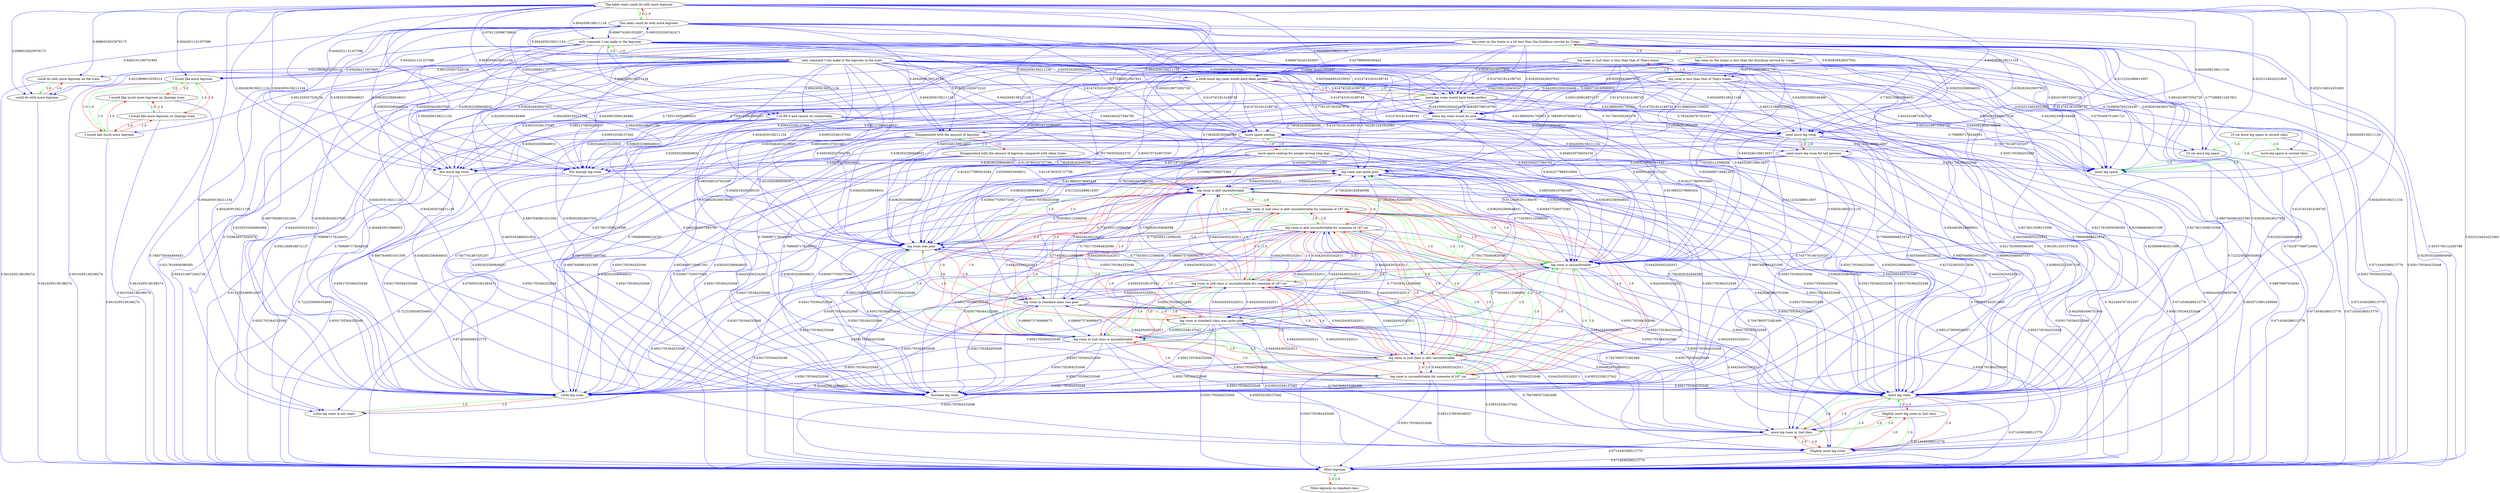 digraph rawGraph {
"10 cm more leg space in second class";"more leg space in second class";"more leg space";"10 cm more leg space";"Disappointed with the amount of legroom compared with other trains";"Disappointed with the amount of legroom";"I 'm 6ft 5 and cannot sit comfortably";"I would like much more legroom on Quasigo train";"I would like more legroom on Quasigo train";"I would like more legroom";"I would like much more legroom";"Increase leg room";"Little leg room in our seats";"Little leg room";"More legroom";"More legroom in standard class";"Not enough leg room";"Not much leg room";"Slightly more leg room in 2nd class";"more leg room in 2nd class";"more leg room";"Slightly more leg room";"The table seats could do with more legroom";"The seats could do with more legroom";"a little more leg room would have been perfect";"more leg room would have been perfect";"could do with more legroom on the train";"could do with more legroom";"leg room in 2nd class is abit uncomfortable for someone of 187 cm";"leg room is abit uncomfortable for someone of 187 cm";"leg room is abit uncomfortable";"leg room is uncomfortable";"leg room is uncomfortable for someone of 187 cm";"leg room in 2nd class is abit uncomfortable";"leg room in 2nd class is uncomfortable";"leg room in 2nd class is uncomfortable for someone of 187 cm";"leg room in 2nd class is less than that of Thays trains";"leg room is less than that of Thays trains";"leg room in standard class was quite poor";"leg room in standard class was poor";"leg room was poor";"leg room was quite poor";"leg room on the trains is a lot less than the Quicksun service by Unigo";"leg room on the trains is less than the Quicksun service by Unigo";"more leg room would be nice";"more space seating for people having long legs";"more space seating";"need more leg room for tall persons";"need more leg room";"only comment I can make is the legroom in the train";"only comment I can make is the legroom";"10 cm more leg space in second class" -> "more leg space in second class" [label=1.0] [color=green]
"more leg space in second class" -> "more leg space" [label=1.0] [color=green]
"10 cm more leg space in second class" -> "10 cm more leg space" [label=1.0] [color=green]
"10 cm more leg space" -> "more leg space" [label=1.0] [color=green]
"10 cm more leg space in second class" -> "more leg space" [label=1.0] [color=green]
"Disappointed with the amount of legroom compared with other trains" -> "Disappointed with the amount of legroom" [label=1.0] [color=green]
"Disappointed with the amount of legroom" -> "Disappointed with the amount of legroom compared with other trains" [label=1.0] [color=red]
"I would like much more legroom on Quasigo train" -> "I would like more legroom on Quasigo train" [label=1.0] [color=green]
"I would like more legroom on Quasigo train" -> "I would like more legroom" [label=1.0] [color=green]
"I would like much more legroom on Quasigo train" -> "I would like much more legroom" [label=1.0] [color=green]
"I would like much more legroom" -> "I would like more legroom" [label=1.0] [color=green]
"I would like much more legroom on Quasigo train" -> "I would like more legroom" [label=1.0] [color=green]
"I would like more legroom on Quasigo train" -> "I would like much more legroom on Quasigo train" [label=1.0] [color=red]
"I would like more legroom on Quasigo train" -> "I would like much more legroom" [label=1.0] [color=red]
"I would like more legroom" -> "I would like much more legroom on Quasigo train" [label=1.0] [color=red]
"I would like more legroom" -> "I would like more legroom on Quasigo train" [label=1.0] [color=red]
"I would like more legroom" -> "I would like much more legroom" [label=1.0] [color=red]
"I would like much more legroom" -> "I would like much more legroom on Quasigo train" [label=1.0] [color=red]
"I would like much more legroom" -> "I would like more legroom on Quasigo train" [label=1.0] [color=red]
"I 'm 6ft 5 and cannot sit comfortably" -> "Increase leg room" [label=0.6807640801631595] [color=blue]
"Little leg room in our seats" -> "Little leg room" [label=1.0] [color=green]
"Little leg room" -> "Little leg room in our seats" [label=1.0] [color=red]
"I 'm 6ft 5 and cannot sit comfortably" -> "Little leg room" [label=0.6807640801631595] [color=blue]
"Disappointed with the amount of legroom" -> "More legroom" [label=0.7223256500354845] [color=blue]
"more leg space" -> "More legroom" [label=0.6714540286513779] [color=blue]
"I would like more legroom" -> "More legroom" [label=0.9410295138198274] [color=blue]
"10 cm more leg space in second class" -> "More legroom" [label=0.6714540286513779] [color=blue]
"more leg space in second class" -> "More legroom" [label=0.6714540286513779] [color=blue]
"10 cm more leg space" -> "More legroom" [label=0.6714540286513779] [color=blue]
"Disappointed with the amount of legroom compared with other trains" -> "More legroom" [label=0.7223256500354845] [color=blue]
"More legroom in standard class" -> "More legroom" [label=1.0] [color=green]
"More legroom" -> "More legroom in standard class" [label=1.0] [color=red]
"Not enough leg room" -> "Increase leg room" [label=0.6501705364252048] [color=blue]
"I 'm 6ft 5 and cannot sit comfortably" -> "Not enough leg room" [label=0.6382932580648031] [color=blue]
"Not enough leg room" -> "Little leg room" [label=0.6501705364252048] [color=blue]
"Not much leg room" -> "Increase leg room" [label=0.6501705364252048] [color=blue]
"I 'm 6ft 5 and cannot sit comfortably" -> "Not much leg room" [label=0.6382932580648031] [color=blue]
"Not much leg room" -> "Little leg room" [label=0.6501705364252048] [color=blue]
"Slightly more leg room in 2nd class" -> "more leg room in 2nd class" [label=1.0] [color=green]
"more leg room in 2nd class" -> "more leg room" [label=1.0] [color=green]
"Slightly more leg room in 2nd class" -> "Slightly more leg room" [label=1.0] [color=green]
"Slightly more leg room" -> "more leg room" [label=1.0] [color=green]
"Slightly more leg room in 2nd class" -> "more leg room" [label=1.0] [color=green]
"more leg room in 2nd class" -> "Slightly more leg room in 2nd class" [label=1.0] [color=red]
"more leg room in 2nd class" -> "Slightly more leg room" [label=1.0] [color=red]
"more leg room" -> "Slightly more leg room in 2nd class" [label=1.0] [color=red]
"more leg room" -> "more leg room in 2nd class" [label=1.0] [color=red]
"more leg room" -> "Slightly more leg room" [label=1.0] [color=red]
"Slightly more leg room" -> "Slightly more leg room in 2nd class" [label=1.0] [color=red]
"Slightly more leg room" -> "more leg room in 2nd class" [label=1.0] [color=red]
"more leg room" -> "More legroom" [label=0.6714540286513779] [color=blue]
"I 'm 6ft 5 and cannot sit comfortably" -> "more leg room" [label=0.6807640801631595] [color=blue]
"Not much leg room" -> "more leg room" [label=0.6501705364252048] [color=blue]
"Not enough leg room" -> "more leg room" [label=0.6501705364252048] [color=blue]
"Slightly more leg room in 2nd class" -> "More legroom" [label=0.6714540286513779] [color=blue]
"more leg room in 2nd class" -> "More legroom" [label=0.6714540286513779] [color=blue]
"Slightly more leg room" -> "More legroom" [label=0.6714540286513779] [color=blue]
"The table seats could do with more legroom" -> "The seats could do with more legroom" [label=1.0] [color=green]
"The seats could do with more legroom" -> "The table seats could do with more legroom" [label=1.0] [color=red]
"The seats could do with more legroom" -> "Disappointed with the amount of legroom" [label=0.6042659158211134] [color=blue]
"The seats could do with more legroom" -> "More legroom" [label=0.9353759132295788] [color=blue]
"The seats could do with more legroom" -> "more leg space" [label=0.772868511947821] [color=blue]
"The table seats could do with more legroom" -> "10 cm more leg space" [label=0.6323134024251803] [color=blue]
"The seats could do with more legroom" -> "I 'm 6ft 5 and cannot sit comfortably" [label=0.6532496821737721] [color=blue]
"The seats could do with more legroom" -> "more leg room" [label=0.6147431814189745] [color=blue]
"The table seats could do with more legroom" -> "Disappointed with the amount of legroom" [label=0.6042659158211134] [color=blue]
"The table seats could do with more legroom" -> "More legroom" [label=0.6323134024251803] [color=blue]
"The table seats could do with more legroom" -> "more leg space" [label=0.6323134024251803] [color=blue]
"The table seats could do with more legroom" -> "I 'm 6ft 5 and cannot sit comfortably" [label=0.6042659158211134] [color=blue]
"The table seats could do with more legroom" -> "more leg room" [label=0.6042659158211134] [color=blue]
"a little more leg room would have been perfect" -> "more leg room would have been perfect" [label=1.0] [color=green]
"more leg room would have been perfect" -> "a little more leg room would have been perfect" [label=1.0] [color=red]
"more leg room would have been perfect" -> "More legroom" [label=0.69879097632941] [color=blue]
"more leg room would have been perfect" -> "more leg space" [label=0.7696997178244053] [color=blue]
"a little more leg room would have been perfect" -> "10 cm more leg space" [label=0.6024318973302726] [color=blue]
"more leg room would have been perfect" -> "Increase leg room" [label=0.7696997178244053] [color=blue]
"more leg room would have been perfect" -> "Not much leg room" [label=0.639533338137042] [color=blue]
"more leg room would have been perfect" -> "Not enough leg room" [label=0.639533338137042] [color=blue]
"more leg room would have been perfect" -> "Little leg room" [label=0.7696997178244053] [color=blue]
"a little more leg room would have been perfect" -> "Little leg room in our seats" [label=0.6501269918872137] [color=blue]
"more leg room would have been perfect" -> "more leg room" [label=0.9018513031375418] [color=blue]
"a little more leg room would have been perfect" -> "more leg room in 2nd class" [label=0.6035464653225933] [color=blue]
"a little more leg room would have been perfect" -> "Slightly more leg room" [label=0.8028468718481345] [color=blue]
"a little more leg room would have been perfect" -> "More legroom" [label=0.6024318973302726] [color=blue]
"a little more leg room would have been perfect" -> "more leg space" [label=0.6024318973302726] [color=blue]
"a little more leg room would have been perfect" -> "Increase leg room" [label=0.7696997178244053] [color=blue]
"a little more leg room would have been perfect" -> "Not much leg room" [label=0.639533338137042] [color=blue]
"a little more leg room would have been perfect" -> "Not enough leg room" [label=0.639533338137042] [color=blue]
"a little more leg room would have been perfect" -> "Little leg room" [label=0.7696997178244053] [color=blue]
"a little more leg room would have been perfect" -> "more leg room" [label=0.6035464653225933] [color=blue]
"could do with more legroom on the train" -> "could do with more legroom" [label=1.0] [color=green]
"could do with more legroom" -> "could do with more legroom on the train" [label=1.0] [color=red]
"could do with more legroom" -> "More legroom" [label=0.9410295138198274] [color=blue]
"The seats could do with more legroom" -> "could do with more legroom" [label=0.8465191180701865] [color=blue]
"The table seats could do with more legroom" -> "could do with more legroom on the train" [label=0.6986533625878173] [color=blue]
"could do with more legroom on the train" -> "More legroom" [label=0.9410295138198274] [color=blue]
"leg room in 2nd class is abit uncomfortable for someone of 187 cm" -> "leg room is abit uncomfortable for someone of 187 cm" [label=1.0] [color=green]
"leg room is abit uncomfortable for someone of 187 cm" -> "leg room is abit uncomfortable" [label=1.0] [color=green]
"leg room is abit uncomfortable" -> "leg room is uncomfortable" [label=1.0] [color=green]
"leg room is abit uncomfortable for someone of 187 cm" -> "leg room is uncomfortable for someone of 187 cm" [label=1.0] [color=green]
"leg room is uncomfortable for someone of 187 cm" -> "leg room is uncomfortable" [label=1.0] [color=green]
"leg room in 2nd class is abit uncomfortable for someone of 187 cm" -> "leg room in 2nd class is abit uncomfortable" [label=1.0] [color=green]
"leg room in 2nd class is abit uncomfortable" -> "leg room is abit uncomfortable" [label=1.0] [color=green]
"leg room in 2nd class is abit uncomfortable" -> "leg room in 2nd class is uncomfortable" [label=1.0] [color=green]
"leg room in 2nd class is uncomfortable" -> "leg room is uncomfortable" [label=1.0] [color=green]
"leg room in 2nd class is abit uncomfortable for someone of 187 cm" -> "leg room in 2nd class is uncomfortable for someone of 187 cm" [label=1.0] [color=green]
"leg room in 2nd class is uncomfortable for someone of 187 cm" -> "leg room is uncomfortable for someone of 187 cm" [label=1.0] [color=green]
"leg room in 2nd class is uncomfortable for someone of 187 cm" -> "leg room in 2nd class is uncomfortable" [label=1.0] [color=green]
"leg room in 2nd class is abit uncomfortable for someone of 187 cm" -> "leg room is abit uncomfortable" [label=1.0] [color=green]
"leg room in 2nd class is abit uncomfortable for someone of 187 cm" -> "leg room is uncomfortable for someone of 187 cm" [label=1.0] [color=green]
"leg room in 2nd class is abit uncomfortable for someone of 187 cm" -> "leg room in 2nd class is uncomfortable" [label=1.0] [color=green]
"leg room is abit uncomfortable for someone of 187 cm" -> "leg room is uncomfortable" [label=1.0] [color=green]
"leg room in 2nd class is abit uncomfortable" -> "leg room is uncomfortable" [label=1.0] [color=green]
"leg room in 2nd class is uncomfortable for someone of 187 cm" -> "leg room is uncomfortable" [label=1.0] [color=green]
"leg room in 2nd class is abit uncomfortable for someone of 187 cm" -> "leg room is uncomfortable" [label=1.0] [color=green]
"leg room is abit uncomfortable for someone of 187 cm" -> "leg room in 2nd class is abit uncomfortable for someone of 187 cm" [label=1.0] [color=red]
"leg room is abit uncomfortable for someone of 187 cm" -> "leg room in 2nd class is abit uncomfortable" [label=1.0] [color=red]
"leg room is abit uncomfortable for someone of 187 cm" -> "leg room in 2nd class is uncomfortable" [label=1.0] [color=red]
"leg room is abit uncomfortable for someone of 187 cm" -> "leg room in 2nd class is uncomfortable for someone of 187 cm" [label=1.0] [color=red]
"leg room is abit uncomfortable" -> "leg room in 2nd class is abit uncomfortable for someone of 187 cm" [label=1.0] [color=red]
"leg room is abit uncomfortable" -> "leg room is abit uncomfortable for someone of 187 cm" [label=1.0] [color=red]
"leg room is abit uncomfortable" -> "leg room is uncomfortable for someone of 187 cm" [label=1.0] [color=red]
"leg room is abit uncomfortable" -> "leg room in 2nd class is abit uncomfortable" [label=1.0] [color=red]
"leg room is abit uncomfortable" -> "leg room in 2nd class is uncomfortable" [label=1.0] [color=red]
"leg room is abit uncomfortable" -> "leg room in 2nd class is uncomfortable for someone of 187 cm" [label=1.0] [color=red]
"leg room is uncomfortable" -> "leg room in 2nd class is abit uncomfortable for someone of 187 cm" [label=1.0] [color=red]
"leg room is uncomfortable" -> "leg room is abit uncomfortable for someone of 187 cm" [label=1.0] [color=red]
"leg room is uncomfortable" -> "leg room is abit uncomfortable" [label=1.0] [color=red]
"leg room is uncomfortable" -> "leg room is uncomfortable for someone of 187 cm" [label=1.0] [color=red]
"leg room is uncomfortable" -> "leg room in 2nd class is abit uncomfortable" [label=1.0] [color=red]
"leg room is uncomfortable" -> "leg room in 2nd class is uncomfortable" [label=1.0] [color=red]
"leg room is uncomfortable" -> "leg room in 2nd class is uncomfortable for someone of 187 cm" [label=1.0] [color=red]
"leg room is uncomfortable for someone of 187 cm" -> "leg room in 2nd class is abit uncomfortable for someone of 187 cm" [label=1.0] [color=red]
"leg room is uncomfortable for someone of 187 cm" -> "leg room is abit uncomfortable for someone of 187 cm" [label=1.0] [color=red]
"leg room is uncomfortable for someone of 187 cm" -> "leg room is abit uncomfortable" [label=1.0] [color=red]
"leg room is uncomfortable for someone of 187 cm" -> "leg room in 2nd class is abit uncomfortable" [label=1.0] [color=red]
"leg room is uncomfortable for someone of 187 cm" -> "leg room in 2nd class is uncomfortable" [label=1.0] [color=red]
"leg room is uncomfortable for someone of 187 cm" -> "leg room in 2nd class is uncomfortable for someone of 187 cm" [label=1.0] [color=red]
"leg room in 2nd class is abit uncomfortable" -> "leg room in 2nd class is abit uncomfortable for someone of 187 cm" [label=1.0] [color=red]
"leg room in 2nd class is abit uncomfortable" -> "leg room is abit uncomfortable for someone of 187 cm" [label=1.0] [color=red]
"leg room in 2nd class is abit uncomfortable" -> "leg room is uncomfortable for someone of 187 cm" [label=1.0] [color=red]
"leg room in 2nd class is abit uncomfortable" -> "leg room in 2nd class is uncomfortable for someone of 187 cm" [label=1.0] [color=red]
"leg room in 2nd class is uncomfortable" -> "leg room in 2nd class is abit uncomfortable for someone of 187 cm" [label=1.0] [color=red]
"leg room in 2nd class is uncomfortable" -> "leg room is abit uncomfortable for someone of 187 cm" [label=1.0] [color=red]
"leg room in 2nd class is uncomfortable" -> "leg room is abit uncomfortable" [label=1.0] [color=red]
"leg room in 2nd class is uncomfortable" -> "leg room is uncomfortable for someone of 187 cm" [label=1.0] [color=red]
"leg room in 2nd class is uncomfortable" -> "leg room in 2nd class is abit uncomfortable" [label=1.0] [color=red]
"leg room in 2nd class is uncomfortable" -> "leg room in 2nd class is uncomfortable for someone of 187 cm" [label=1.0] [color=red]
"leg room in 2nd class is uncomfortable for someone of 187 cm" -> "leg room in 2nd class is abit uncomfortable for someone of 187 cm" [label=1.0] [color=red]
"leg room in 2nd class is uncomfortable for someone of 187 cm" -> "leg room is abit uncomfortable for someone of 187 cm" [label=1.0] [color=red]
"leg room in 2nd class is uncomfortable for someone of 187 cm" -> "leg room is abit uncomfortable" [label=1.0] [color=red]
"leg room in 2nd class is uncomfortable for someone of 187 cm" -> "leg room in 2nd class is abit uncomfortable" [label=1.0] [color=red]
"Disappointed with the amount of legroom" -> "leg room is uncomfortable" [label=0.6382932580648031] [color=blue]
"Disappointed with the amount of legroom compared with other trains" -> "leg room is abit uncomfortable" [label=0.6116780332727796] [color=blue]
"leg room is uncomfortable" -> "more leg room" [label=0.6501705364252048] [color=blue]
"leg room is uncomfortable for someone of 187 cm" -> "Slightly more leg room" [label=0.6851279936549557] [color=blue]
"leg room in 2nd class is uncomfortable" -> "more leg room in 2nd class" [label=0.7047995572382469] [color=blue]
"leg room in 2nd class is uncomfortable" -> "Slightly more leg room" [label=0.639533338137042] [color=blue]
"more leg room would have been perfect" -> "leg room is uncomfortable" [label=0.8242277885910584] [color=blue]
"a little more leg room would have been perfect" -> "leg room is abit uncomfortable" [label=0.7362828182646598] [color=blue]
"leg room is uncomfortable" -> "Increase leg room" [label=0.6501705364252048] [color=blue]
"I 'm 6ft 5 and cannot sit comfortably" -> "leg room is uncomfortable" [label=0.6853490107601687] [color=blue]
"leg room is uncomfortable" -> "Little leg room" [label=0.6501705364252048] [color=blue]
"Disappointed with the amount of legroom compared with other trains" -> "leg room is uncomfortable" [label=0.6382932580648031] [color=blue]
"The table seats could do with more legroom" -> "leg room is uncomfortable" [label=0.6042659158211134] [color=blue]
"The seats could do with more legroom" -> "leg room is uncomfortable" [label=0.6042659158211134] [color=blue]
"leg room in 2nd class is abit uncomfortable for someone of 187 cm" -> "more leg room in 2nd class" [label=0.7047995572382469] [color=blue]
"leg room in 2nd class is abit uncomfortable for someone of 187 cm" -> "Increase leg room" [label=0.6501705364252048] [color=blue]
"leg room in 2nd class is abit uncomfortable for someone of 187 cm" -> "Slightly more leg room" [label=0.6851279936549557] [color=blue]
"leg room in 2nd class is abit uncomfortable for someone of 187 cm" -> "Little leg room" [label=0.6501705364252048] [color=blue]
"leg room in 2nd class is abit uncomfortable for someone of 187 cm" -> "more leg room" [label=0.6501705364252048] [color=blue]
"leg room is abit uncomfortable for someone of 187 cm" -> "Increase leg room" [label=0.6501705364252048] [color=blue]
"leg room is abit uncomfortable for someone of 187 cm" -> "Little leg room" [label=0.6501705364252048] [color=blue]
"leg room is abit uncomfortable" -> "Increase leg room" [label=0.6501705364252048] [color=blue]
"leg room is abit uncomfortable" -> "Little leg room" [label=0.6501705364252048] [color=blue]
"leg room is abit uncomfortable" -> "more leg room" [label=0.6501705364252048] [color=blue]
"leg room in 2nd class is less than that of Thays trains" -> "leg room is less than that of Thays trains" [label=1.0] [color=green]
"leg room is less than that of Thays trains" -> "leg room in 2nd class is less than that of Thays trains" [label=1.0] [color=red]
"leg room is less than that of Thays trains" -> "Not enough leg room" [label=0.6851279936549557] [color=blue]
"leg room is less than that of Thays trains" -> "more leg room" [label=0.7990698968216747] [color=blue]
"leg room in 2nd class is less than that of Thays trains" -> "more leg room in 2nd class" [label=0.8239898080251596] [color=blue]
"leg room in 2nd class is less than that of Thays trains" -> "Slightly more leg room" [label=0.7223256500354845] [color=blue]
"leg room is less than that of Thays trains" -> "leg room is uncomfortable" [label=0.8028468718481345] [color=blue]
"leg room in 2nd class is less than that of Thays trains" -> "leg room is abit uncomfortable" [label=0.7422911241922985] [color=blue]
"leg room in 2nd class is less than that of Thays trains" -> "leg room in 2nd class is uncomfortable" [label=0.8115506251138476] [color=blue]
"leg room is less than that of Thays trains" -> "more leg space" [label=0.6420923506184466] [color=blue]
"leg room in 2nd class is less than that of Thays trains" -> "more leg space in second class" [label=0.7439856765224436] [color=blue]
"leg room is less than that of Thays trains" -> "Increase leg room" [label=0.7990698968216747] [color=blue]
"leg room is less than that of Thays trains" -> "Little leg room" [label=0.7990698968216747] [color=blue]
"leg room in 2nd class is less than that of Thays trains" -> "Little leg room in our seats" [label=0.6655542888201834] [color=blue]
"leg room is less than that of Thays trains" -> "Not much leg room" [label=0.6851279936549557] [color=blue]
"leg room in 2nd class is less than that of Thays trains" -> "more leg room" [label=0.8239898080251596] [color=blue]
"leg room in standard class was quite poor" -> "leg room in standard class was poor" [label=1.0] [color=green]
"leg room in standard class was poor" -> "leg room was poor" [label=1.0] [color=green]
"leg room in standard class was quite poor" -> "leg room was quite poor" [label=1.0] [color=green]
"leg room was quite poor" -> "leg room was poor" [label=1.0] [color=green]
"leg room in standard class was quite poor" -> "leg room was poor" [label=1.0] [color=green]
"leg room in standard class was poor" -> "leg room in standard class was quite poor" [label=1.0] [color=red]
"leg room in standard class was poor" -> "leg room was quite poor" [label=1.0] [color=red]
"leg room was poor" -> "leg room in standard class was quite poor" [label=1.0] [color=red]
"leg room was poor" -> "leg room in standard class was poor" [label=1.0] [color=red]
"leg room was poor" -> "leg room was quite poor" [label=1.0] [color=red]
"leg room was quite poor" -> "leg room in standard class was quite poor" [label=1.0] [color=red]
"leg room was quite poor" -> "leg room in standard class was poor" [label=1.0] [color=red]
"Disappointed with the amount of legroom" -> "leg room was poor" [label=0.6382932580648031] [color=blue]
"Disappointed with the amount of legroom compared with other trains" -> "leg room was quite poor" [label=0.6116780332727796] [color=blue]
"leg room was poor" -> "more leg room" [label=0.6501705364252048] [color=blue]
"leg room in standard class was poor" -> "more leg room in 2nd class" [label=0.6044829516969922] [color=blue]
"leg room in standard class was poor" -> "Slightly more leg room" [label=0.639533338137042] [color=blue]
"leg room was poor" -> "leg room is uncomfortable" [label=0.7745393112586056] [color=blue]
"leg room is uncomfortable" -> "leg room was poor" [label=0.7745393112586056] [color=blue]
"leg room is uncomfortable for someone of 187 cm" -> "leg room was quite poor" [label=0.7362828182646598] [color=blue]
"leg room is abit uncomfortable" -> "leg room was quite poor" [label=0.644204303242011] [color=blue]
"leg room in 2nd class is uncomfortable" -> "leg room was quite poor" [label=0.7051755064829399] [color=blue]
"leg room in 2nd class is uncomfortable" -> "leg room in standard class was poor" [label=0.6866073740698475] [color=blue]
"leg room in 2nd class is abit uncomfortable" -> "leg room in standard class was quite poor" [label=0.644204303242011] [color=blue]
"leg room in 2nd class is uncomfortable for someone of 187 cm" -> "leg room in standard class was quite poor" [label=0.644204303242011] [color=blue]
"leg room is abit uncomfortable for someone of 187 cm" -> "leg room in standard class was quite poor" [label=0.644204303242011] [color=blue]
"leg room was quite poor" -> "leg room is abit uncomfortable" [label=0.644204303242011] [color=blue]
"leg room in standard class was poor" -> "leg room is abit uncomfortable" [label=0.7051755064829399] [color=blue]
"leg room in standard class was poor" -> "leg room in 2nd class is uncomfortable" [label=0.6866073740698475] [color=blue]
"leg room in standard class was quite poor" -> "leg room in 2nd class is abit uncomfortable" [label=0.644204303242011] [color=blue]
"leg room in standard class was quite poor" -> "leg room in 2nd class is uncomfortable for someone of 187 cm" [label=0.644204303242011] [color=blue]
"leg room in standard class was quite poor" -> "leg room is abit uncomfortable for someone of 187 cm" [label=0.644204303242011] [color=blue]
"more leg room would have been perfect" -> "leg room was poor" [label=0.8242277885910584] [color=blue]
"a little more leg room would have been perfect" -> "leg room was quite poor" [label=0.7362828182646598] [color=blue]
"leg room was poor" -> "Increase leg room" [label=0.6501705364252048] [color=blue]
"I 'm 6ft 5 and cannot sit comfortably" -> "leg room was poor" [label=0.6853490107601687] [color=blue]
"leg room was poor" -> "Little leg room" [label=0.6501705364252048] [color=blue]
"leg room is less than that of Thays trains" -> "leg room was poor" [label=0.8371871635969019] [color=blue]
"leg room in 2nd class is less than that of Thays trains" -> "leg room was quite poor" [label=0.7617093550265376] [color=blue]
"leg room in 2nd class is less than that of Thays trains" -> "leg room in standard class was poor" [label=0.7823462047590134] [color=blue]
"leg room is uncomfortable for someone of 187 cm" -> "leg room is abit uncomfortable" [label=0.644204303242011] [color=blue]
"leg room in 2nd class is uncomfortable" -> "leg room is abit uncomfortable" [label=0.644204303242011] [color=blue]
"leg room in standard class was quite poor" -> "leg room is uncomfortable" [label=0.7745393112586056] [color=blue]
"leg room in standard class was quite poor" -> "Increase leg room" [label=0.6501705364252048] [color=blue]
"leg room in standard class was quite poor" -> "leg room is abit uncomfortable" [label=0.644204303242011] [color=blue]
"leg room in standard class was quite poor" -> "Little leg room" [label=0.6501705364252048] [color=blue]
"leg room in standard class was poor" -> "more leg room" [label=0.6501705364252048] [color=blue]
"leg room in standard class was poor" -> "leg room is uncomfortable" [label=0.7745393112586056] [color=blue]
"leg room in standard class was poor" -> "More legroom" [label=0.6044829516969922] [color=blue]
"leg room in standard class was poor" -> "Increase leg room" [label=0.6501705364252048] [color=blue]
"leg room in standard class was poor" -> "Little leg room" [label=0.6501705364252048] [color=blue]
"leg room on the trains is a lot less than the Quicksun service by Unigo" -> "leg room on the trains is less than the Quicksun service by Unigo" [label=1.0] [color=green]
"leg room on the trains is less than the Quicksun service by Unigo" -> "leg room on the trains is a lot less than the Quicksun service by Unigo" [label=1.0] [color=red]
"leg room on the trains is less than the Quicksun service by Unigo" -> "Not enough leg room" [label=0.7305155003904051] [color=blue]
"leg room on the trains is less than the Quicksun service by Unigo" -> "more leg room" [label=0.8274613508210396] [color=blue]
"leg room on the trains is a lot less than the Quicksun service by Unigo" -> "more leg room in 2nd class" [label=0.6230333266904068] [color=blue]
"leg room on the trains is a lot less than the Quicksun service by Unigo" -> "Slightly more leg room" [label=0.7432977049723092] [color=blue]
"leg room on the trains is less than the Quicksun service by Unigo" -> "leg room is uncomfortable" [label=0.8403246139913657] [color=blue]
"leg room on the trains is a lot less than the Quicksun service by Unigo" -> "leg room is abit uncomfortable" [label=0.7692991978480723] [color=blue]
"leg room on the trains is a lot less than the Quicksun service by Unigo" -> "leg room in 2nd class is uncomfortable" [label=0.6445018205389161] [color=blue]
"leg room on the trains is less than the Quicksun service by Unigo" -> "leg room was poor" [label=0.8502707429075397] [color=blue]
"leg room on the trains is a lot less than the Quicksun service by Unigo" -> "leg room was quite poor" [label=0.7761337303397876] [color=blue]
"leg room on the trains is a lot less than the Quicksun service by Unigo" -> "leg room in standard class was poor" [label=0.65594923908812] [color=blue]
"leg room on the trains is less than the Quicksun service by Unigo" -> "more leg space" [label=0.6705408751661721] [color=blue]
"leg room on the trains is less than the Quicksun service by Unigo" -> "more leg room would have been perfect" [label=0.6392829429037932] [color=blue]
"leg room on the trains is a lot less than the Quicksun service by Unigo" -> "a little more leg room would have been perfect" [label=0.627999936340442] [color=blue]
"leg room on the trains is less than the Quicksun service by Unigo" -> "Increase leg room" [label=0.8274613508210396] [color=blue]
"leg room on the trains is less than the Quicksun service by Unigo" -> "Little leg room" [label=0.8274613508210396] [color=blue]
"leg room on the trains is a lot less than the Quicksun service by Unigo" -> "Little leg room in our seats" [label=0.6230333266904068] [color=blue]
"leg room on the trains is less than the Quicksun service by Unigo" -> "Not much leg room" [label=0.7305155003904051] [color=blue]
"leg room on the trains is less than the Quicksun service by Unigo" -> "leg room is less than that of Thays trains" [label=0.6737328028621776] [color=blue]
"more leg room would be nice" -> "Not enough leg room" [label=0.6035464653225933] [color=blue]
"more leg room would be nice" -> "more leg room" [label=0.8899630488497157] [color=blue]
"more leg room would be nice" -> "leg room is uncomfortable" [label=0.8139853378685434] [color=blue]
"more leg room would be nice" -> "More legroom" [label=0.6954449310659708] [color=blue]
"leg room on the trains is less than the Quicksun service by Unigo" -> "more leg room would be nice" [label=0.6965716169586932] [color=blue]
"more leg room would be nice" -> "leg room was poor" [label=0.8139853378685434] [color=blue]
"more leg room would be nice" -> "more leg space" [label=0.7457761487435207] [color=blue]
"more leg room would be nice" -> "more leg room would have been perfect" [label=0.6425092250430247] [color=blue]
"more leg room would have been perfect" -> "more leg room would be nice" [label=0.808385798316709] [color=blue]
"more leg room would be nice" -> "Increase leg room" [label=0.7457761487435207] [color=blue]
"more leg room would be nice" -> "Little leg room" [label=0.7457761487435207] [color=blue]
"more leg room would be nice" -> "Not much leg room" [label=0.6035464653225933] [color=blue]
"leg room is less than that of Thays trains" -> "more leg room would be nice" [label=0.6501269918872137] [color=blue]
"more space seating for people having long legs" -> "more space seating" [label=1.0] [color=green]
"more space seating" -> "more space seating for people having long legs" [label=1.0] [color=red]
"more space seating" -> "Not enough leg room" [label=0.6382932580648031] [color=blue]
"more space seating" -> "more leg room" [label=0.6275226555511636] [color=blue]
"more space seating for people having long legs" -> "more leg room in 2nd class" [label=0.6420065494751046] [color=blue]
"more space seating for people having long legs" -> "Slightly more leg room" [label=0.7993941452511003] [color=blue]
"more space seating" -> "leg room is uncomfortable" [label=0.6382932580648031] [color=blue]
"more space seating for people having long legs" -> "leg room is abit uncomfortable" [label=0.6309477559375365] [color=blue]
"more space seating" -> "More legroom" [label=0.6714540286513779] [color=blue]
"more space seating" -> "leg room was poor" [label=0.6382932580648031] [color=blue]
"more space seating for people having long legs" -> "leg room was quite poor" [label=0.6309477559375365] [color=blue]
"more leg room would have been perfect" -> "more space seating" [label=0.6147431814189745] [color=blue]
"more space seating" -> "Increase leg room" [label=0.6807640801631595] [color=blue]
"The seats could do with more legroom" -> "more space seating" [label=0.772868511947821] [color=blue]
"more space seating" -> "Little leg room" [label=0.6807640801631595] [color=blue]
"more space seating for people having long legs" -> "Little leg room in our seats" [label=0.6799353361583471] [color=blue]
"more space seating" -> "Not much leg room" [label=0.6382932580648031] [color=blue]
"more space seating for people having long legs" -> "more leg room" [label=0.6420065494751046] [color=blue]
"more space seating for people having long legs" -> "More legroom" [label=0.6420065494751046] [color=blue]
"need more leg room for tall persons" -> "need more leg room" [label=1.0] [color=green]
"need more leg room" -> "need more leg room for tall persons" [label=1.0] [color=red]
"more leg room would be nice" -> "need more leg room" [label=0.728580502854256] [color=blue]
"need more leg room" -> "more leg room" [label=0.8380453222007158] [color=blue]
"need more leg room for tall persons" -> "Slightly more leg room" [label=0.7624284787351037] [color=blue]
"need more leg room" -> "leg room is uncomfortable" [label=0.6112252489614597] [color=blue]
"need more leg room for tall persons" -> "leg room is abit uncomfortable" [label=0.6565019655111101] [color=blue]
"need more leg room" -> "More legroom" [label=0.6835715861299956] [color=blue]
"leg room on the trains is less than the Quicksun service by Unigo" -> "need more leg room" [label=0.7305155003904051] [color=blue]
"need more leg room" -> "leg room was poor" [label=0.6112252489614597] [color=blue]
"need more leg room for tall persons" -> "leg room was quite poor" [label=0.6565019655111101] [color=blue]
"need more leg room" -> "more leg space" [label=0.6501705364252048] [color=blue]
"more leg room would have been perfect" -> "need more leg room" [label=0.7624284787351037] [color=blue]
"a little more leg room would have been perfect" -> "need more leg room for tall persons" [label=0.6138904591705953] [color=blue]
"need more leg room" -> "Increase leg room" [label=0.6501705364252048] [color=blue]
"I 'm 6ft 5 and cannot sit comfortably" -> "need more leg room" [label=0.6382932580648031] [color=blue]
"need more leg room" -> "Little leg room" [label=0.6501705364252048] [color=blue]
"leg room is less than that of Thays trains" -> "need more leg room" [label=0.6851279936549557] [color=blue]
"only comment I can make is the legroom in the train" -> "only comment I can make is the legroom" [label=1.0] [color=green]
"only comment I can make is the legroom" -> "only comment I can make is the legroom in the train" [label=1.0] [color=red]
"only comment I can make is the legroom" -> "Disappointed with the amount of legroom" [label=0.6107611925672143] [color=blue]
"only comment I can make is the legroom" -> "could do with more legroom" [label=0.656284217057865] [color=blue]
"only comment I can make is the legroom in the train" -> "could do with more legroom on the train" [label=0.6210808610250214] [color=blue]
"only comment I can make is the legroom" -> "Not enough leg room" [label=0.6382932580648031] [color=blue]
"only comment I can make is the legroom" -> "more leg room" [label=0.6807640801631595] [color=blue]
"only comment I can make is the legroom in the train" -> "more leg room in 2nd class" [label=0.6217816956589395] [color=blue]
"only comment I can make is the legroom in the train" -> "Slightly more leg room" [label=0.6382932580648031] [color=blue]
"only comment I can make is the legroom" -> "leg room is uncomfortable" [label=0.6948256756354192] [color=blue]
"only comment I can make is the legroom in the train" -> "leg room is abit uncomfortable" [label=0.6639516132360097] [color=blue]
"only comment I can make is the legroom in the train" -> "leg room in 2nd class is uncomfortable" [label=0.6180429256678558] [color=blue]
"only comment I can make is the legroom" -> "More legroom" [label=0.7483756544469453] [color=blue]
"only comment I can make is the legroom" -> "leg room was poor" [label=0.6853490107601687] [color=blue]
"only comment I can make is the legroom in the train" -> "leg room was quite poor" [label=0.6493362027594795] [color=blue]
"only comment I can make is the legroom in the train" -> "leg room in standard class was poor" [label=0.6310263809508307] [color=blue]
"only comment I can make is the legroom" -> "more leg room would have been perfect" [label=0.6589888038429591] [color=blue]
"only comment I can make is the legroom in the train" -> "a little more leg room would have been perfect" [label=0.6255252930541015] [color=blue]
"only comment I can make is the legroom" -> "Increase leg room" [label=0.6807640801631595] [color=blue]
"only comment I can make is the legroom" -> "need more leg room" [label=0.6382932580648031] [color=blue]
"only comment I can make is the legroom" -> "The seats could do with more legroom" [label=0.6803203245242471] [color=blue]
"The seats could do with more legroom" -> "only comment I can make is the legroom" [label=0.6066742451052957] [color=blue]
"only comment I can make is the legroom in the train" -> "The table seats could do with more legroom" [label=0.6741129586728801] [color=blue]
"only comment I can make is the legroom" -> "I would like more legroom" [label=0.6042021131337586] [color=blue]
"only comment I can make is the legroom in the train" -> "I would like much more legroom" [label=0.601253557528136] [color=blue]
"only comment I can make is the legroom" -> "Little leg room" [label=0.6807640801631595] [color=blue]
"only comment I can make is the legroom in the train" -> "Little leg room in our seats" [label=0.7059428573345078] [color=blue]
"only comment I can make is the legroom" -> "Not much leg room" [label=0.6382932580648031] [color=blue]
"Disappointed with the amount of legroom compared with other trains" -> "leg room was poor" [label=0.6382932580648031] [color=blue]
"Disappointed with the amount of legroom compared with other trains" -> "Increase leg room" [label=0.6382932580648031] [color=blue]
"Disappointed with the amount of legroom compared with other trains" -> "Little leg room" [label=0.6382932580648031] [color=blue]
"Disappointed with the amount of legroom compared with other trains" -> "more leg room" [label=0.6382932580648031] [color=blue]
"Disappointed with the amount of legroom" -> "Increase leg room" [label=0.6382932580648031] [color=blue]
"Disappointed with the amount of legroom" -> "Little leg room" [label=0.6382932580648031] [color=blue]
"Disappointed with the amount of legroom" -> "more leg room" [label=0.6382932580648031] [color=blue]
"I 'm 6ft 5 and cannot sit comfortably" -> "More legroom" [label=0.6112252489614597] [color=blue]
"I 'm 6ft 5 and cannot sit comfortably" -> "more leg space" [label=0.6112252489614597] [color=blue]
"I would like much more legroom on Quasigo train" -> "More legroom" [label=0.9410295138198274] [color=blue]
"I would like more legroom on Quasigo train" -> "More legroom" [label=0.9410295138198274] [color=blue]
"I would like much more legroom" -> "More legroom" [label=0.9410295138198274] [color=blue]
"Not enough leg room" -> "More legroom" [label=0.6501705364252048] [color=blue]
"Not much leg room" -> "More legroom" [label=0.6501705364252048] [color=blue]
"The table seats could do with more legroom" -> "leg room was poor" [label=0.6042659158211134] [color=blue]
"The table seats could do with more legroom" -> "more space seating" [label=0.6042659158211134] [color=blue]
"The table seats could do with more legroom" -> "could do with more legroom" [label=0.6986533625878173] [color=blue]
"The table seats could do with more legroom" -> "Increase leg room" [label=0.6042659158211134] [color=blue]
"The table seats could do with more legroom" -> "need more leg room" [label=0.6042659158211134] [color=blue]
"The table seats could do with more legroom" -> "only comment I can make is the legroom" [label=0.6042659158211134] [color=blue]
"The table seats could do with more legroom" -> "Not enough leg room" [label=0.6042659158211134] [color=blue]
"The table seats could do with more legroom" -> "Not much leg room" [label=0.6042659158211134] [color=blue]
"The table seats could do with more legroom" -> "Little leg room" [label=0.6042659158211134] [color=blue]
"The seats could do with more legroom" -> "leg room was poor" [label=0.6042659158211134] [color=blue]
"The seats could do with more legroom" -> "more leg room would have been perfect" [label=0.6066742451052957] [color=blue]
"The seats could do with more legroom" -> "Increase leg room" [label=0.6042659158211134] [color=blue]
"The seats could do with more legroom" -> "need more leg room" [label=0.6112252489614597] [color=blue]
"The seats could do with more legroom" -> "I would like more legroom" [label=0.6042021131337586] [color=blue]
"The seats could do with more legroom" -> "Not enough leg room" [label=0.6382932580648031] [color=blue]
"The seats could do with more legroom" -> "Not much leg room" [label=0.6382932580648031] [color=blue]
"The seats could do with more legroom" -> "Little leg room" [label=0.6042659158211134] [color=blue]
"a little more leg room would have been perfect" -> "leg room is uncomfortable" [label=0.8242277885910584] [color=blue]
"a little more leg room would have been perfect" -> "leg room was poor" [label=0.7362828182646598] [color=blue]
"a little more leg room would have been perfect" -> "more space seating" [label=0.6147431814189745] [color=blue]
"a little more leg room would have been perfect" -> "need more leg room" [label=0.6138904591705953] [color=blue]
"a little more leg room would have been perfect" -> "more leg room would be nice" [label=0.6147431814189745] [color=blue]
"leg room in 2nd class is abit uncomfortable for someone of 187 cm" -> "More legroom" [label=0.6714540286513779] [color=blue]
"leg room in 2nd class is abit uncomfortable for someone of 187 cm" -> "leg room was poor" [label=0.7745393112586056] [color=blue]
"leg room in 2nd class is abit uncomfortable for someone of 187 cm" -> "leg room was quite poor" [label=0.7362828182646598] [color=blue]
"leg room in 2nd class is abit uncomfortable for someone of 187 cm" -> "leg room in standard class was poor" [label=0.6866073740698475] [color=blue]
"leg room in 2nd class is abit uncomfortable for someone of 187 cm" -> "leg room in standard class was quite poor" [label=0.644204303242011] [color=blue]
"leg room is abit uncomfortable for someone of 187 cm" -> "leg room was poor" [label=0.7745393112586056] [color=blue]
"leg room is abit uncomfortable for someone of 187 cm" -> "leg room was quite poor" [label=0.7362828182646598] [color=blue]
"leg room is abit uncomfortable for someone of 187 cm" -> "leg room in standard class was poor" [label=0.644204303242011] [color=blue]
"leg room is abit uncomfortable for someone of 187 cm" -> "leg room in 2nd class is abit uncomfortable" [label=0.644204303242011] [color=blue]
"leg room is abit uncomfortable for someone of 187 cm" -> "Slightly more leg room" [label=0.644204303242011] [color=blue]
"leg room is abit uncomfortable for someone of 187 cm" -> "more leg room" [label=0.6501705364252048] [color=blue]
"leg room is abit uncomfortable for someone of 187 cm" -> "leg room in 2nd class is uncomfortable for someone of 187 cm" [label=0.644204303242011] [color=blue]
"leg room is abit uncomfortable" -> "More legroom" [label=0.6501705364252048] [color=blue]
"leg room is abit uncomfortable" -> "leg room was poor" [label=0.7745393112586056] [color=blue]
"leg room is uncomfortable" -> "More legroom" [label=0.6501705364252048] [color=blue]
"leg room is uncomfortable for someone of 187 cm" -> "More legroom" [label=0.6501705364252048] [color=blue]
"leg room is uncomfortable for someone of 187 cm" -> "leg room was poor" [label=0.6501705364252048] [color=blue]
"leg room is uncomfortable for someone of 187 cm" -> "Increase leg room" [label=0.6501705364252048] [color=blue]
"leg room is uncomfortable for someone of 187 cm" -> "Little leg room" [label=0.6501705364252048] [color=blue]
"leg room is uncomfortable for someone of 187 cm" -> "more leg room" [label=0.6501705364252048] [color=blue]
"leg room in 2nd class is abit uncomfortable" -> "More legroom" [label=0.6501705364252048] [color=blue]
"leg room in 2nd class is abit uncomfortable" -> "leg room was poor" [label=0.6501705364252048] [color=blue]
"leg room in 2nd class is abit uncomfortable" -> "more leg room in 2nd class" [label=0.7047995572382469] [color=blue]
"leg room in 2nd class is abit uncomfortable" -> "leg room was quite poor" [label=0.644204303242011] [color=blue]
"leg room in 2nd class is abit uncomfortable" -> "leg room in standard class was poor" [label=0.644204303242011] [color=blue]
"leg room in 2nd class is abit uncomfortable" -> "Increase leg room" [label=0.6501705364252048] [color=blue]
"leg room in 2nd class is abit uncomfortable" -> "Slightly more leg room" [label=0.639533338137042] [color=blue]
"leg room in 2nd class is abit uncomfortable" -> "Little leg room" [label=0.6501705364252048] [color=blue]
"leg room in 2nd class is abit uncomfortable" -> "more leg room" [label=0.6501705364252048] [color=blue]
"leg room in 2nd class is abit uncomfortable" -> "leg room in 2nd class is uncomfortable for someone of 187 cm" [label=0.644204303242011] [color=blue]
"leg room in 2nd class is abit uncomfortable" -> "leg room is abit uncomfortable for someone of 187 cm" [label=0.644204303242011] [color=blue]
"leg room in 2nd class is uncomfortable" -> "More legroom" [label=0.6501705364252048] [color=blue]
"leg room in 2nd class is uncomfortable" -> "leg room was poor" [label=0.6501705364252048] [color=blue]
"leg room in 2nd class is uncomfortable" -> "Increase leg room" [label=0.6501705364252048] [color=blue]
"leg room in 2nd class is uncomfortable" -> "Little leg room" [label=0.6501705364252048] [color=blue]
"leg room in 2nd class is uncomfortable" -> "more leg room" [label=0.6501705364252048] [color=blue]
"leg room in 2nd class is uncomfortable for someone of 187 cm" -> "More legroom" [label=0.6501705364252048] [color=blue]
"leg room in 2nd class is uncomfortable for someone of 187 cm" -> "leg room was poor" [label=0.6501705364252048] [color=blue]
"leg room in 2nd class is uncomfortable for someone of 187 cm" -> "more leg room in 2nd class" [label=0.7047995572382469] [color=blue]
"leg room in 2nd class is uncomfortable for someone of 187 cm" -> "leg room was quite poor" [label=0.7362828182646598] [color=blue]
"leg room in 2nd class is uncomfortable for someone of 187 cm" -> "leg room in standard class was poor" [label=0.644204303242011] [color=blue]
"leg room in 2nd class is uncomfortable for someone of 187 cm" -> "leg room in 2nd class is abit uncomfortable" [label=0.644204303242011] [color=blue]
"leg room in 2nd class is uncomfortable for someone of 187 cm" -> "leg room is abit uncomfortable" [label=0.644204303242011] [color=blue]
"leg room in 2nd class is uncomfortable for someone of 187 cm" -> "Increase leg room" [label=0.6501705364252048] [color=blue]
"leg room in 2nd class is uncomfortable for someone of 187 cm" -> "Slightly more leg room" [label=0.644204303242011] [color=blue]
"leg room in 2nd class is uncomfortable for someone of 187 cm" -> "Little leg room" [label=0.6501705364252048] [color=blue]
"leg room in 2nd class is uncomfortable for someone of 187 cm" -> "more leg room" [label=0.6501705364252048] [color=blue]
"leg room in 2nd class is uncomfortable for someone of 187 cm" -> "leg room is abit uncomfortable for someone of 187 cm" [label=0.644204303242011] [color=blue]
"leg room in 2nd class is less than that of Thays trains" -> "leg room is uncomfortable" [label=0.7745393112586056] [color=blue]
"leg room in 2nd class is less than that of Thays trains" -> "More legroom" [label=0.6714540286513779] [color=blue]
"leg room in 2nd class is less than that of Thays trains" -> "leg room was poor" [label=0.7617093550265376] [color=blue]
"leg room in 2nd class is less than that of Thays trains" -> "more leg space" [label=0.6420923506184466] [color=blue]
"leg room in 2nd class is less than that of Thays trains" -> "Increase leg room" [label=0.6044829516969922] [color=blue]
"leg room in 2nd class is less than that of Thays trains" -> "need more leg room" [label=0.6420923506184466] [color=blue]
"leg room in 2nd class is less than that of Thays trains" -> "Not enough leg room" [label=0.6420923506184466] [color=blue]
"leg room in 2nd class is less than that of Thays trains" -> "Not much leg room" [label=0.6420923506184466] [color=blue]
"leg room in 2nd class is less than that of Thays trains" -> "more leg room would be nice" [label=0.6420923506184466] [color=blue]
"leg room in 2nd class is less than that of Thays trains" -> "Little leg room" [label=0.6044829516969922] [color=blue]
"leg room is less than that of Thays trains" -> "More legroom" [label=0.6501705364252048] [color=blue]
"leg room is less than that of Thays trains" -> "more leg room would have been perfect" [label=0.6425092250430247] [color=blue]
"leg room in standard class was quite poor" -> "More legroom" [label=0.6501705364252048] [color=blue]
"leg room in standard class was quite poor" -> "more leg room in 2nd class" [label=0.644204303242011] [color=blue]
"leg room in standard class was quite poor" -> "leg room is uncomfortable for someone of 187 cm" [label=0.644204303242011] [color=blue]
"leg room in standard class was quite poor" -> "Slightly more leg room" [label=0.639533338137042] [color=blue]
"leg room in standard class was quite poor" -> "more leg room" [label=0.6501705364252048] [color=blue]
"leg room in standard class was quite poor" -> "leg room in 2nd class is uncomfortable" [label=0.639533338137042] [color=blue]
"leg room in standard class was poor" -> "leg room was quite poor" [label=0.644204303242011] [color=blue]
"leg room was poor" -> "More legroom" [label=0.6501705364252048] [color=blue]
"leg room was quite poor" -> "leg room is uncomfortable" [label=0.7745393112586056] [color=blue]
"leg room was quite poor" -> "More legroom" [label=0.6501705364252048] [color=blue]
"leg room was quite poor" -> "Increase leg room" [label=0.6501705364252048] [color=blue]
"leg room was quite poor" -> "Little leg room" [label=0.6501705364252048] [color=blue]
"leg room was quite poor" -> "more leg room" [label=0.6501705364252048] [color=blue]
"leg room on the trains is a lot less than the Quicksun service by Unigo" -> "10 cm more leg space" [label=0.6024318973302726] [color=blue]
"leg room on the trains is a lot less than the Quicksun service by Unigo" -> "more leg room would be nice" [label=0.6392829429037932] [color=blue]
"leg room on the trains is a lot less than the Quicksun service by Unigo" -> "Not enough leg room" [label=0.6392829429037932] [color=blue]
"leg room on the trains is a lot less than the Quicksun service by Unigo" -> "more leg room" [label=0.6392829429037932] [color=blue]
"leg room on the trains is a lot less than the Quicksun service by Unigo" -> "leg room is uncomfortable" [label=0.8403246139913657] [color=blue]
"leg room on the trains is a lot less than the Quicksun service by Unigo" -> "More legroom" [label=0.6230333266904068] [color=blue]
"leg room on the trains is a lot less than the Quicksun service by Unigo" -> "leg room was poor" [label=0.8403246139913657] [color=blue]
"leg room on the trains is a lot less than the Quicksun service by Unigo" -> "need more leg room for tall persons" [label=0.6024318973302726] [color=blue]
"leg room on the trains is a lot less than the Quicksun service by Unigo" -> "more space seating" [label=0.6024318973302726] [color=blue]
"leg room on the trains is a lot less than the Quicksun service by Unigo" -> "more leg room would have been perfect" [label=0.6392829429037932] [color=blue]
"leg room on the trains is a lot less than the Quicksun service by Unigo" -> "more leg space" [label=0.6392829429037932] [color=blue]
"leg room on the trains is a lot less than the Quicksun service by Unigo" -> "Increase leg room" [label=0.6392829429037932] [color=blue]
"leg room on the trains is a lot less than the Quicksun service by Unigo" -> "need more leg room" [label=0.6392829429037932] [color=blue]
"leg room on the trains is a lot less than the Quicksun service by Unigo" -> "Not much leg room" [label=0.6392829429037932] [color=blue]
"leg room on the trains is a lot less than the Quicksun service by Unigo" -> "Little leg room" [label=0.6392829429037932] [color=blue]
"leg room on the trains is a lot less than the Quicksun service by Unigo" -> "leg room is less than that of Thays trains" [label=0.6392829429037932] [color=blue]
"leg room on the trains is less than the Quicksun service by Unigo" -> "More legroom" [label=0.6501705364252048] [color=blue]
"leg room on the trains is less than the Quicksun service by Unigo" -> "more space seating" [label=0.6147431814189745] [color=blue]
"more leg room would be nice" -> "more space seating" [label=0.6147431814189745] [color=blue]
"more space seating for people having long legs" -> "Not enough leg room" [label=0.6382932580648031] [color=blue]
"more space seating for people having long legs" -> "leg room is uncomfortable" [label=0.6309477559375365] [color=blue]
"more space seating for people having long legs" -> "leg room was poor" [label=0.6309477559375365] [color=blue]
"more space seating for people having long legs" -> "Increase leg room" [label=0.6309477559375365] [color=blue]
"more space seating for people having long legs" -> "Not much leg room" [label=0.6382932580648031] [color=blue]
"more space seating for people having long legs" -> "Little leg room" [label=0.6309477559375365] [color=blue]
"need more leg room for tall persons" -> "more leg room" [label=0.644204303242011] [color=blue]
"need more leg room for tall persons" -> "leg room is uncomfortable" [label=0.6565019655111101] [color=blue]
"need more leg room for tall persons" -> "More legroom" [label=0.6501705364252048] [color=blue]
"need more leg room for tall persons" -> "leg room was poor" [label=0.6501705364252048] [color=blue]
"need more leg room for tall persons" -> "more leg space" [label=0.6501705364252048] [color=blue]
"need more leg room for tall persons" -> "Increase leg room" [label=0.6501705364252048] [color=blue]
"need more leg room for tall persons" -> "Little leg room" [label=0.644204303242011] [color=blue]
"only comment I can make is the legroom in the train" -> "Disappointed with the amount of legroom" [label=0.6042659158211134] [color=blue]
"only comment I can make is the legroom in the train" -> "10 cm more leg space" [label=0.6323134024251803] [color=blue]
"only comment I can make is the legroom in the train" -> "could do with more legroom" [label=0.6210808610250214] [color=blue]
"only comment I can make is the legroom in the train" -> "more leg room would be nice" [label=0.6147431814189745] [color=blue]
"only comment I can make is the legroom in the train" -> "Not enough leg room" [label=0.6042659158211134] [color=blue]
"only comment I can make is the legroom in the train" -> "more leg room" [label=0.6217816956589395] [color=blue]
"only comment I can make is the legroom in the train" -> "leg room is uncomfortable" [label=0.6493362027594795] [color=blue]
"only comment I can make is the legroom in the train" -> "More legroom" [label=0.6217816956589395] [color=blue]
"only comment I can make is the legroom in the train" -> "leg room was poor" [label=0.6493362027594795] [color=blue]
"only comment I can make is the legroom in the train" -> "need more leg room for tall persons" [label=0.6138904591705953] [color=blue]
"only comment I can make is the legroom in the train" -> "more leg room would have been perfect" [label=0.6035464653225933] [color=blue]
"only comment I can make is the legroom in the train" -> "more space seating" [label=0.6042659158211134] [color=blue]
"only comment I can make is the legroom in the train" -> "more leg space" [label=0.6042659158211134] [color=blue]
"only comment I can make is the legroom in the train" -> "Increase leg room" [label=0.6493362027594795] [color=blue]
"only comment I can make is the legroom in the train" -> "I 'm 6ft 5 and cannot sit comfortably" [label=0.6042659158211134] [color=blue]
"only comment I can make is the legroom in the train" -> "The seats could do with more legroom" [label=0.6042659158211134] [color=blue]
"only comment I can make is the legroom in the train" -> "need more leg room" [label=0.6042659158211134] [color=blue]
"only comment I can make is the legroom in the train" -> "I would like more legroom" [label=0.601253557528136] [color=blue]
"only comment I can make is the legroom in the train" -> "Not much leg room" [label=0.6042659158211134] [color=blue]
"only comment I can make is the legroom in the train" -> "Little leg room" [label=0.644204303242011] [color=blue]
"only comment I can make is the legroom" -> "more leg room would be nice" [label=0.6147431814189745] [color=blue]
"only comment I can make is the legroom" -> "more leg space" [label=0.6147431814189745] [color=blue]
"only comment I can make is the legroom" -> "more space seating" [label=0.6147431814189745] [color=blue]
"only comment I can make is the legroom" -> "I 'm 6ft 5 and cannot sit comfortably" [label=0.6042659158211134] [color=blue]
"The table seats could do with more legroom" -> "more leg room would be nice" [label=0.6042659158211134] [color=blue]
"The table seats could do with more legroom" -> "more leg room would have been perfect" [label=0.6042659158211134] [color=blue]
"The table seats could do with more legroom" -> "I would like more legroom" [label=0.6042021131337586] [color=blue]
"The seats could do with more legroom" -> "more leg room would be nice" [label=0.6066742451052957] [color=blue]
"leg room is abit uncomfortable for someone of 187 cm" -> "More legroom" [label=0.6501705364252048] [color=blue]
"leg room is abit uncomfortable for someone of 187 cm" -> "more leg room in 2nd class" [label=0.644204303242011] [color=blue]
"leg room is abit uncomfortable for someone of 187 cm" -> "leg room in 2nd class is uncomfortable" [label=0.639533338137042] [color=blue]
"leg room in 2nd class is abit uncomfortable" -> "leg room is uncomfortable for someone of 187 cm" [label=0.644204303242011] [color=blue]
"leg room in 2nd class is less than that of Thays trains" -> "more leg room would have been perfect" [label=0.6147431814189745] [color=blue]
"leg room in 2nd class is less than that of Thays trains" -> "more space seating" [label=0.6147431814189745] [color=blue]
"leg room is less than that of Thays trains" -> "more space seating" [label=0.6147431814189745] [color=blue]
}